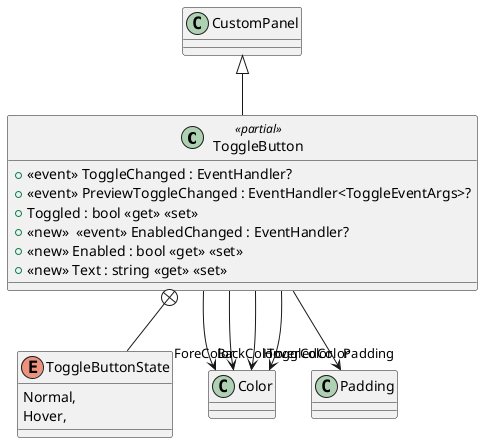 @startuml
class ToggleButton <<partial>> {
    +  <<event>> ToggleChanged : EventHandler? 
    +  <<event>> PreviewToggleChanged : EventHandler<ToggleEventArgs>? 
    + Toggled : bool <<get>> <<set>>
    + <<new>>  <<event>> EnabledChanged : EventHandler? 
    + <<new>> Enabled : bool <<get>> <<set>>
    + <<new>> Text : string <<get>> <<set>>
}
enum ToggleButtonState {
    Normal,
    Hover,
}
CustomPanel <|-- ToggleButton
ToggleButton --> "BackColor" Color
ToggleButton --> "ForeColor" Color
ToggleButton --> "HoverColor" Color
ToggleButton --> "ToggledColor" Color
ToggleButton --> "Padding" Padding
ToggleButton +-- ToggleButtonState
@enduml
